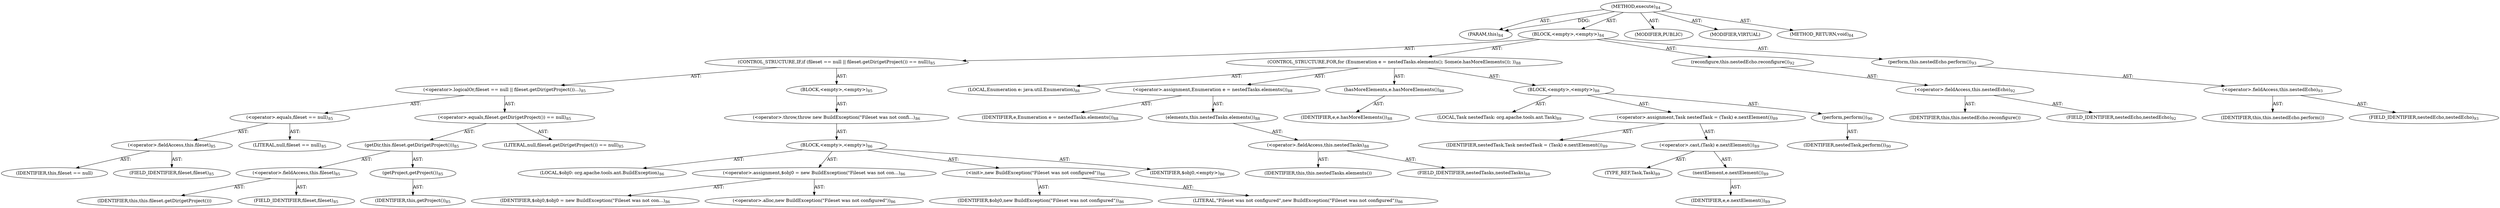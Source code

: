 digraph "execute" {  
"111669149697" [label = <(METHOD,execute)<SUB>84</SUB>> ]
"115964116992" [label = <(PARAM,this)<SUB>84</SUB>> ]
"25769803777" [label = <(BLOCK,&lt;empty&gt;,&lt;empty&gt;)<SUB>84</SUB>> ]
"47244640256" [label = <(CONTROL_STRUCTURE,IF,if (fileset == null || fileset.getDir(getProject()) == null))<SUB>85</SUB>> ]
"30064771074" [label = <(&lt;operator&gt;.logicalOr,fileset == null || fileset.getDir(getProject())...)<SUB>85</SUB>> ]
"30064771075" [label = <(&lt;operator&gt;.equals,fileset == null)<SUB>85</SUB>> ]
"30064771076" [label = <(&lt;operator&gt;.fieldAccess,this.fileset)<SUB>85</SUB>> ]
"68719476741" [label = <(IDENTIFIER,this,fileset == null)> ]
"55834574849" [label = <(FIELD_IDENTIFIER,fileset,fileset)<SUB>85</SUB>> ]
"90194313216" [label = <(LITERAL,null,fileset == null)<SUB>85</SUB>> ]
"30064771077" [label = <(&lt;operator&gt;.equals,fileset.getDir(getProject()) == null)<SUB>85</SUB>> ]
"30064771078" [label = <(getDir,this.fileset.getDir(getProject()))<SUB>85</SUB>> ]
"30064771079" [label = <(&lt;operator&gt;.fieldAccess,this.fileset)<SUB>85</SUB>> ]
"68719476742" [label = <(IDENTIFIER,this,this.fileset.getDir(getProject()))> ]
"55834574850" [label = <(FIELD_IDENTIFIER,fileset,fileset)<SUB>85</SUB>> ]
"30064771080" [label = <(getProject,getProject())<SUB>85</SUB>> ]
"68719476736" [label = <(IDENTIFIER,this,getProject())<SUB>85</SUB>> ]
"90194313217" [label = <(LITERAL,null,fileset.getDir(getProject()) == null)<SUB>85</SUB>> ]
"25769803778" [label = <(BLOCK,&lt;empty&gt;,&lt;empty&gt;)<SUB>85</SUB>> ]
"30064771081" [label = <(&lt;operator&gt;.throw,throw new BuildException(&quot;Fileset was not confi...)<SUB>86</SUB>> ]
"25769803779" [label = <(BLOCK,&lt;empty&gt;,&lt;empty&gt;)<SUB>86</SUB>> ]
"94489280512" [label = <(LOCAL,$obj0: org.apache.tools.ant.BuildException)<SUB>86</SUB>> ]
"30064771082" [label = <(&lt;operator&gt;.assignment,$obj0 = new BuildException(&quot;Fileset was not con...)<SUB>86</SUB>> ]
"68719476743" [label = <(IDENTIFIER,$obj0,$obj0 = new BuildException(&quot;Fileset was not con...)<SUB>86</SUB>> ]
"30064771083" [label = <(&lt;operator&gt;.alloc,new BuildException(&quot;Fileset was not configured&quot;))<SUB>86</SUB>> ]
"30064771084" [label = <(&lt;init&gt;,new BuildException(&quot;Fileset was not configured&quot;))<SUB>86</SUB>> ]
"68719476744" [label = <(IDENTIFIER,$obj0,new BuildException(&quot;Fileset was not configured&quot;))<SUB>86</SUB>> ]
"90194313218" [label = <(LITERAL,&quot;Fileset was not configured&quot;,new BuildException(&quot;Fileset was not configured&quot;))<SUB>86</SUB>> ]
"68719476745" [label = <(IDENTIFIER,$obj0,&lt;empty&gt;)<SUB>86</SUB>> ]
"47244640257" [label = <(CONTROL_STRUCTURE,FOR,for (Enumeration e = nestedTasks.elements(); Some(e.hasMoreElements()); ))<SUB>88</SUB>> ]
"94489280513" [label = <(LOCAL,Enumeration e: java.util.Enumeration)<SUB>88</SUB>> ]
"30064771085" [label = <(&lt;operator&gt;.assignment,Enumeration e = nestedTasks.elements())<SUB>88</SUB>> ]
"68719476746" [label = <(IDENTIFIER,e,Enumeration e = nestedTasks.elements())<SUB>88</SUB>> ]
"30064771086" [label = <(elements,this.nestedTasks.elements())<SUB>88</SUB>> ]
"30064771087" [label = <(&lt;operator&gt;.fieldAccess,this.nestedTasks)<SUB>88</SUB>> ]
"68719476747" [label = <(IDENTIFIER,this,this.nestedTasks.elements())> ]
"55834574851" [label = <(FIELD_IDENTIFIER,nestedTasks,nestedTasks)<SUB>88</SUB>> ]
"30064771088" [label = <(hasMoreElements,e.hasMoreElements())<SUB>88</SUB>> ]
"68719476748" [label = <(IDENTIFIER,e,e.hasMoreElements())<SUB>88</SUB>> ]
"25769803780" [label = <(BLOCK,&lt;empty&gt;,&lt;empty&gt;)<SUB>88</SUB>> ]
"94489280514" [label = <(LOCAL,Task nestedTask: org.apache.tools.ant.Task)<SUB>89</SUB>> ]
"30064771089" [label = <(&lt;operator&gt;.assignment,Task nestedTask = (Task) e.nextElement())<SUB>89</SUB>> ]
"68719476749" [label = <(IDENTIFIER,nestedTask,Task nestedTask = (Task) e.nextElement())<SUB>89</SUB>> ]
"30064771090" [label = <(&lt;operator&gt;.cast,(Task) e.nextElement())<SUB>89</SUB>> ]
"180388626432" [label = <(TYPE_REF,Task,Task)<SUB>89</SUB>> ]
"30064771091" [label = <(nextElement,e.nextElement())<SUB>89</SUB>> ]
"68719476750" [label = <(IDENTIFIER,e,e.nextElement())<SUB>89</SUB>> ]
"30064771092" [label = <(perform,perform())<SUB>90</SUB>> ]
"68719476751" [label = <(IDENTIFIER,nestedTask,perform())<SUB>90</SUB>> ]
"30064771093" [label = <(reconfigure,this.nestedEcho.reconfigure())<SUB>92</SUB>> ]
"30064771094" [label = <(&lt;operator&gt;.fieldAccess,this.nestedEcho)<SUB>92</SUB>> ]
"68719476752" [label = <(IDENTIFIER,this,this.nestedEcho.reconfigure())> ]
"55834574852" [label = <(FIELD_IDENTIFIER,nestedEcho,nestedEcho)<SUB>92</SUB>> ]
"30064771095" [label = <(perform,this.nestedEcho.perform())<SUB>93</SUB>> ]
"30064771096" [label = <(&lt;operator&gt;.fieldAccess,this.nestedEcho)<SUB>93</SUB>> ]
"68719476753" [label = <(IDENTIFIER,this,this.nestedEcho.perform())> ]
"55834574853" [label = <(FIELD_IDENTIFIER,nestedEcho,nestedEcho)<SUB>93</SUB>> ]
"133143986181" [label = <(MODIFIER,PUBLIC)> ]
"133143986182" [label = <(MODIFIER,VIRTUAL)> ]
"128849018881" [label = <(METHOD_RETURN,void)<SUB>84</SUB>> ]
  "111669149697" -> "115964116992"  [ label = "AST: "] 
  "111669149697" -> "25769803777"  [ label = "AST: "] 
  "111669149697" -> "133143986181"  [ label = "AST: "] 
  "111669149697" -> "133143986182"  [ label = "AST: "] 
  "111669149697" -> "128849018881"  [ label = "AST: "] 
  "25769803777" -> "47244640256"  [ label = "AST: "] 
  "25769803777" -> "47244640257"  [ label = "AST: "] 
  "25769803777" -> "30064771093"  [ label = "AST: "] 
  "25769803777" -> "30064771095"  [ label = "AST: "] 
  "47244640256" -> "30064771074"  [ label = "AST: "] 
  "47244640256" -> "25769803778"  [ label = "AST: "] 
  "30064771074" -> "30064771075"  [ label = "AST: "] 
  "30064771074" -> "30064771077"  [ label = "AST: "] 
  "30064771075" -> "30064771076"  [ label = "AST: "] 
  "30064771075" -> "90194313216"  [ label = "AST: "] 
  "30064771076" -> "68719476741"  [ label = "AST: "] 
  "30064771076" -> "55834574849"  [ label = "AST: "] 
  "30064771077" -> "30064771078"  [ label = "AST: "] 
  "30064771077" -> "90194313217"  [ label = "AST: "] 
  "30064771078" -> "30064771079"  [ label = "AST: "] 
  "30064771078" -> "30064771080"  [ label = "AST: "] 
  "30064771079" -> "68719476742"  [ label = "AST: "] 
  "30064771079" -> "55834574850"  [ label = "AST: "] 
  "30064771080" -> "68719476736"  [ label = "AST: "] 
  "25769803778" -> "30064771081"  [ label = "AST: "] 
  "30064771081" -> "25769803779"  [ label = "AST: "] 
  "25769803779" -> "94489280512"  [ label = "AST: "] 
  "25769803779" -> "30064771082"  [ label = "AST: "] 
  "25769803779" -> "30064771084"  [ label = "AST: "] 
  "25769803779" -> "68719476745"  [ label = "AST: "] 
  "30064771082" -> "68719476743"  [ label = "AST: "] 
  "30064771082" -> "30064771083"  [ label = "AST: "] 
  "30064771084" -> "68719476744"  [ label = "AST: "] 
  "30064771084" -> "90194313218"  [ label = "AST: "] 
  "47244640257" -> "94489280513"  [ label = "AST: "] 
  "47244640257" -> "30064771085"  [ label = "AST: "] 
  "47244640257" -> "30064771088"  [ label = "AST: "] 
  "47244640257" -> "25769803780"  [ label = "AST: "] 
  "30064771085" -> "68719476746"  [ label = "AST: "] 
  "30064771085" -> "30064771086"  [ label = "AST: "] 
  "30064771086" -> "30064771087"  [ label = "AST: "] 
  "30064771087" -> "68719476747"  [ label = "AST: "] 
  "30064771087" -> "55834574851"  [ label = "AST: "] 
  "30064771088" -> "68719476748"  [ label = "AST: "] 
  "25769803780" -> "94489280514"  [ label = "AST: "] 
  "25769803780" -> "30064771089"  [ label = "AST: "] 
  "25769803780" -> "30064771092"  [ label = "AST: "] 
  "30064771089" -> "68719476749"  [ label = "AST: "] 
  "30064771089" -> "30064771090"  [ label = "AST: "] 
  "30064771090" -> "180388626432"  [ label = "AST: "] 
  "30064771090" -> "30064771091"  [ label = "AST: "] 
  "30064771091" -> "68719476750"  [ label = "AST: "] 
  "30064771092" -> "68719476751"  [ label = "AST: "] 
  "30064771093" -> "30064771094"  [ label = "AST: "] 
  "30064771094" -> "68719476752"  [ label = "AST: "] 
  "30064771094" -> "55834574852"  [ label = "AST: "] 
  "30064771095" -> "30064771096"  [ label = "AST: "] 
  "30064771096" -> "68719476753"  [ label = "AST: "] 
  "30064771096" -> "55834574853"  [ label = "AST: "] 
  "111669149697" -> "115964116992"  [ label = "DDG: "] 
}
